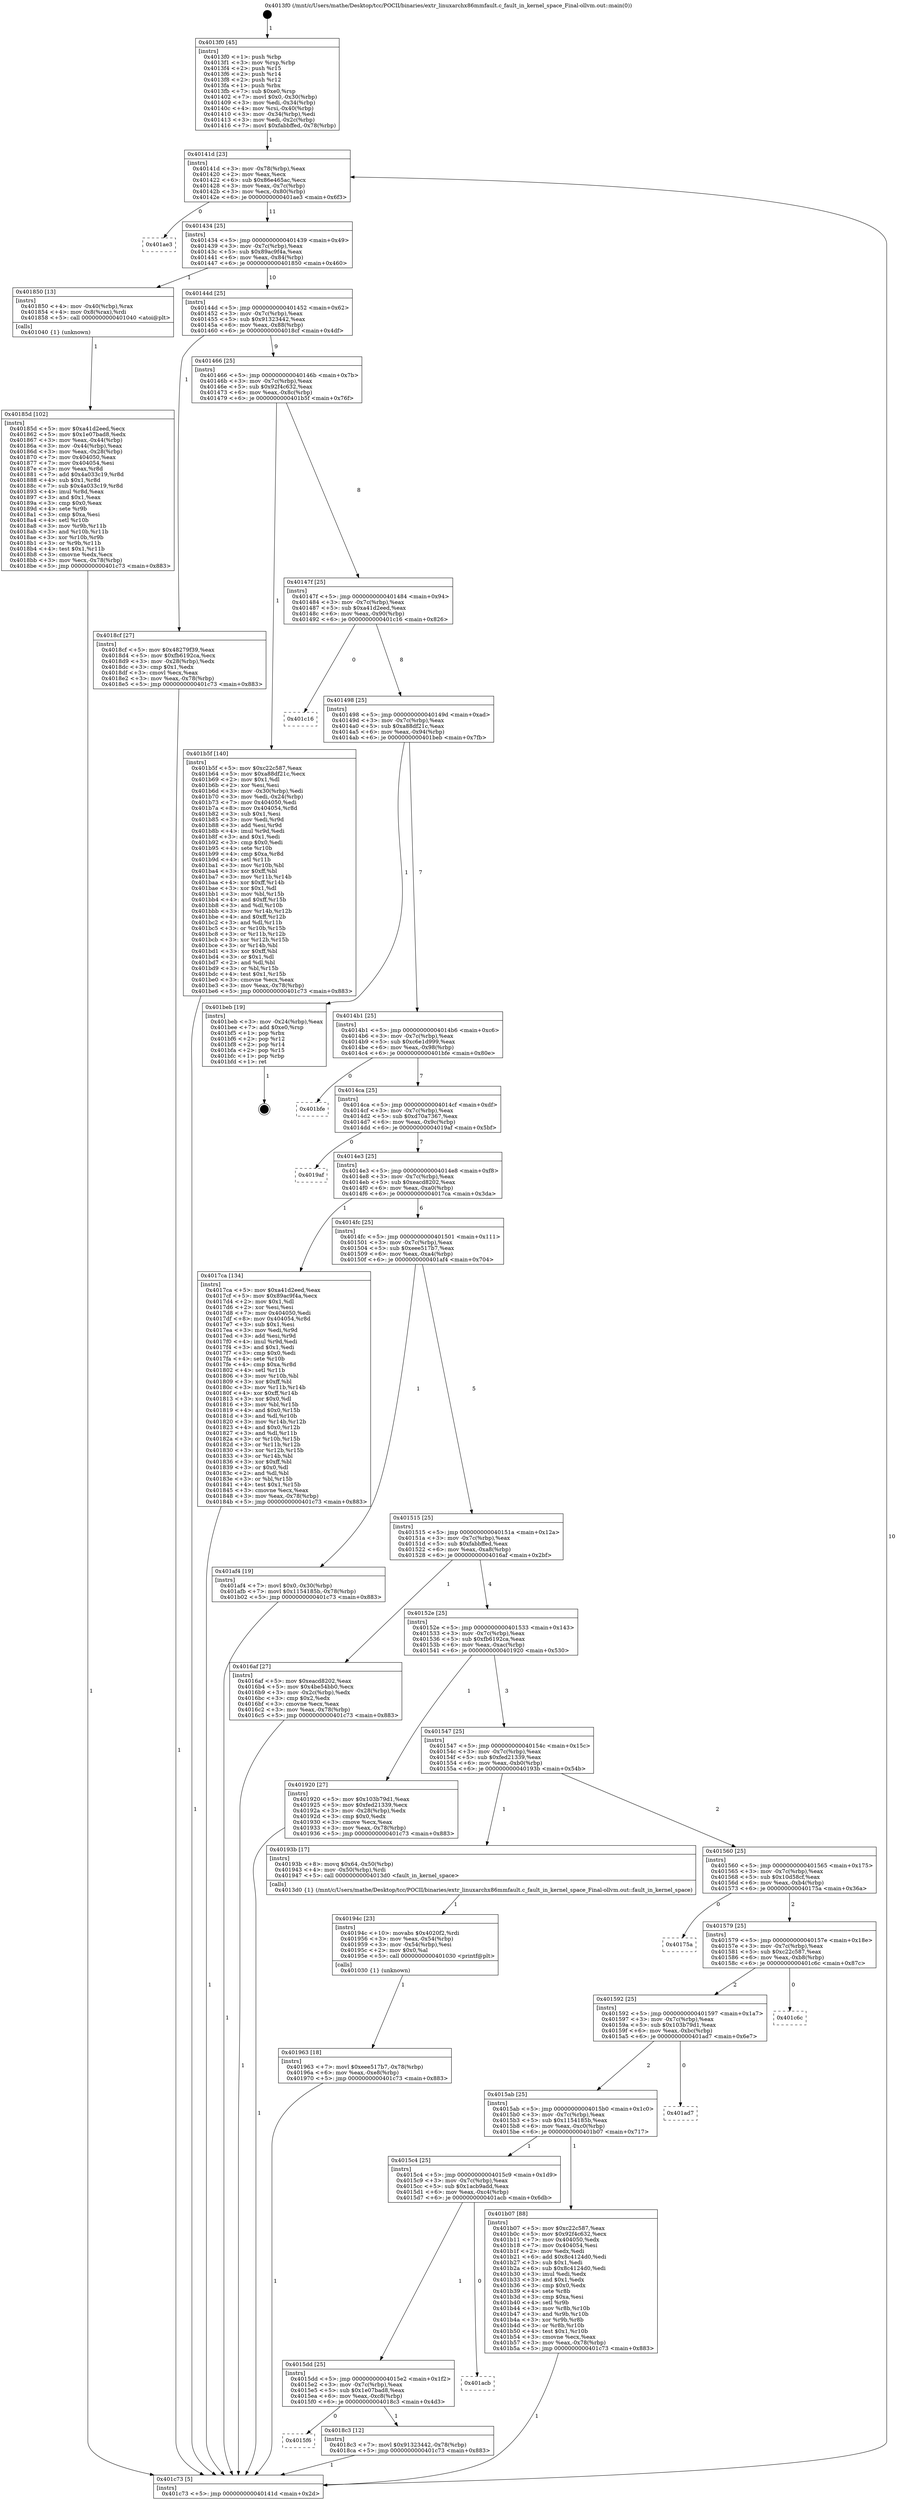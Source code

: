digraph "0x4013f0" {
  label = "0x4013f0 (/mnt/c/Users/mathe/Desktop/tcc/POCII/binaries/extr_linuxarchx86mmfault.c_fault_in_kernel_space_Final-ollvm.out::main(0))"
  labelloc = "t"
  node[shape=record]

  Entry [label="",width=0.3,height=0.3,shape=circle,fillcolor=black,style=filled]
  "0x40141d" [label="{
     0x40141d [23]\l
     | [instrs]\l
     &nbsp;&nbsp;0x40141d \<+3\>: mov -0x78(%rbp),%eax\l
     &nbsp;&nbsp;0x401420 \<+2\>: mov %eax,%ecx\l
     &nbsp;&nbsp;0x401422 \<+6\>: sub $0x86e465ac,%ecx\l
     &nbsp;&nbsp;0x401428 \<+3\>: mov %eax,-0x7c(%rbp)\l
     &nbsp;&nbsp;0x40142b \<+3\>: mov %ecx,-0x80(%rbp)\l
     &nbsp;&nbsp;0x40142e \<+6\>: je 0000000000401ae3 \<main+0x6f3\>\l
  }"]
  "0x401ae3" [label="{
     0x401ae3\l
  }", style=dashed]
  "0x401434" [label="{
     0x401434 [25]\l
     | [instrs]\l
     &nbsp;&nbsp;0x401434 \<+5\>: jmp 0000000000401439 \<main+0x49\>\l
     &nbsp;&nbsp;0x401439 \<+3\>: mov -0x7c(%rbp),%eax\l
     &nbsp;&nbsp;0x40143c \<+5\>: sub $0x89ac9f4a,%eax\l
     &nbsp;&nbsp;0x401441 \<+6\>: mov %eax,-0x84(%rbp)\l
     &nbsp;&nbsp;0x401447 \<+6\>: je 0000000000401850 \<main+0x460\>\l
  }"]
  Exit [label="",width=0.3,height=0.3,shape=circle,fillcolor=black,style=filled,peripheries=2]
  "0x401850" [label="{
     0x401850 [13]\l
     | [instrs]\l
     &nbsp;&nbsp;0x401850 \<+4\>: mov -0x40(%rbp),%rax\l
     &nbsp;&nbsp;0x401854 \<+4\>: mov 0x8(%rax),%rdi\l
     &nbsp;&nbsp;0x401858 \<+5\>: call 0000000000401040 \<atoi@plt\>\l
     | [calls]\l
     &nbsp;&nbsp;0x401040 \{1\} (unknown)\l
  }"]
  "0x40144d" [label="{
     0x40144d [25]\l
     | [instrs]\l
     &nbsp;&nbsp;0x40144d \<+5\>: jmp 0000000000401452 \<main+0x62\>\l
     &nbsp;&nbsp;0x401452 \<+3\>: mov -0x7c(%rbp),%eax\l
     &nbsp;&nbsp;0x401455 \<+5\>: sub $0x91323442,%eax\l
     &nbsp;&nbsp;0x40145a \<+6\>: mov %eax,-0x88(%rbp)\l
     &nbsp;&nbsp;0x401460 \<+6\>: je 00000000004018cf \<main+0x4df\>\l
  }"]
  "0x401963" [label="{
     0x401963 [18]\l
     | [instrs]\l
     &nbsp;&nbsp;0x401963 \<+7\>: movl $0xeee517b7,-0x78(%rbp)\l
     &nbsp;&nbsp;0x40196a \<+6\>: mov %eax,-0xe8(%rbp)\l
     &nbsp;&nbsp;0x401970 \<+5\>: jmp 0000000000401c73 \<main+0x883\>\l
  }"]
  "0x4018cf" [label="{
     0x4018cf [27]\l
     | [instrs]\l
     &nbsp;&nbsp;0x4018cf \<+5\>: mov $0x48279f39,%eax\l
     &nbsp;&nbsp;0x4018d4 \<+5\>: mov $0xfb6192ca,%ecx\l
     &nbsp;&nbsp;0x4018d9 \<+3\>: mov -0x28(%rbp),%edx\l
     &nbsp;&nbsp;0x4018dc \<+3\>: cmp $0x1,%edx\l
     &nbsp;&nbsp;0x4018df \<+3\>: cmovl %ecx,%eax\l
     &nbsp;&nbsp;0x4018e2 \<+3\>: mov %eax,-0x78(%rbp)\l
     &nbsp;&nbsp;0x4018e5 \<+5\>: jmp 0000000000401c73 \<main+0x883\>\l
  }"]
  "0x401466" [label="{
     0x401466 [25]\l
     | [instrs]\l
     &nbsp;&nbsp;0x401466 \<+5\>: jmp 000000000040146b \<main+0x7b\>\l
     &nbsp;&nbsp;0x40146b \<+3\>: mov -0x7c(%rbp),%eax\l
     &nbsp;&nbsp;0x40146e \<+5\>: sub $0x92f4c632,%eax\l
     &nbsp;&nbsp;0x401473 \<+6\>: mov %eax,-0x8c(%rbp)\l
     &nbsp;&nbsp;0x401479 \<+6\>: je 0000000000401b5f \<main+0x76f\>\l
  }"]
  "0x40194c" [label="{
     0x40194c [23]\l
     | [instrs]\l
     &nbsp;&nbsp;0x40194c \<+10\>: movabs $0x4020f2,%rdi\l
     &nbsp;&nbsp;0x401956 \<+3\>: mov %eax,-0x54(%rbp)\l
     &nbsp;&nbsp;0x401959 \<+3\>: mov -0x54(%rbp),%esi\l
     &nbsp;&nbsp;0x40195c \<+2\>: mov $0x0,%al\l
     &nbsp;&nbsp;0x40195e \<+5\>: call 0000000000401030 \<printf@plt\>\l
     | [calls]\l
     &nbsp;&nbsp;0x401030 \{1\} (unknown)\l
  }"]
  "0x401b5f" [label="{
     0x401b5f [140]\l
     | [instrs]\l
     &nbsp;&nbsp;0x401b5f \<+5\>: mov $0xc22c587,%eax\l
     &nbsp;&nbsp;0x401b64 \<+5\>: mov $0xa88df21c,%ecx\l
     &nbsp;&nbsp;0x401b69 \<+2\>: mov $0x1,%dl\l
     &nbsp;&nbsp;0x401b6b \<+2\>: xor %esi,%esi\l
     &nbsp;&nbsp;0x401b6d \<+3\>: mov -0x30(%rbp),%edi\l
     &nbsp;&nbsp;0x401b70 \<+3\>: mov %edi,-0x24(%rbp)\l
     &nbsp;&nbsp;0x401b73 \<+7\>: mov 0x404050,%edi\l
     &nbsp;&nbsp;0x401b7a \<+8\>: mov 0x404054,%r8d\l
     &nbsp;&nbsp;0x401b82 \<+3\>: sub $0x1,%esi\l
     &nbsp;&nbsp;0x401b85 \<+3\>: mov %edi,%r9d\l
     &nbsp;&nbsp;0x401b88 \<+3\>: add %esi,%r9d\l
     &nbsp;&nbsp;0x401b8b \<+4\>: imul %r9d,%edi\l
     &nbsp;&nbsp;0x401b8f \<+3\>: and $0x1,%edi\l
     &nbsp;&nbsp;0x401b92 \<+3\>: cmp $0x0,%edi\l
     &nbsp;&nbsp;0x401b95 \<+4\>: sete %r10b\l
     &nbsp;&nbsp;0x401b99 \<+4\>: cmp $0xa,%r8d\l
     &nbsp;&nbsp;0x401b9d \<+4\>: setl %r11b\l
     &nbsp;&nbsp;0x401ba1 \<+3\>: mov %r10b,%bl\l
     &nbsp;&nbsp;0x401ba4 \<+3\>: xor $0xff,%bl\l
     &nbsp;&nbsp;0x401ba7 \<+3\>: mov %r11b,%r14b\l
     &nbsp;&nbsp;0x401baa \<+4\>: xor $0xff,%r14b\l
     &nbsp;&nbsp;0x401bae \<+3\>: xor $0x1,%dl\l
     &nbsp;&nbsp;0x401bb1 \<+3\>: mov %bl,%r15b\l
     &nbsp;&nbsp;0x401bb4 \<+4\>: and $0xff,%r15b\l
     &nbsp;&nbsp;0x401bb8 \<+3\>: and %dl,%r10b\l
     &nbsp;&nbsp;0x401bbb \<+3\>: mov %r14b,%r12b\l
     &nbsp;&nbsp;0x401bbe \<+4\>: and $0xff,%r12b\l
     &nbsp;&nbsp;0x401bc2 \<+3\>: and %dl,%r11b\l
     &nbsp;&nbsp;0x401bc5 \<+3\>: or %r10b,%r15b\l
     &nbsp;&nbsp;0x401bc8 \<+3\>: or %r11b,%r12b\l
     &nbsp;&nbsp;0x401bcb \<+3\>: xor %r12b,%r15b\l
     &nbsp;&nbsp;0x401bce \<+3\>: or %r14b,%bl\l
     &nbsp;&nbsp;0x401bd1 \<+3\>: xor $0xff,%bl\l
     &nbsp;&nbsp;0x401bd4 \<+3\>: or $0x1,%dl\l
     &nbsp;&nbsp;0x401bd7 \<+2\>: and %dl,%bl\l
     &nbsp;&nbsp;0x401bd9 \<+3\>: or %bl,%r15b\l
     &nbsp;&nbsp;0x401bdc \<+4\>: test $0x1,%r15b\l
     &nbsp;&nbsp;0x401be0 \<+3\>: cmovne %ecx,%eax\l
     &nbsp;&nbsp;0x401be3 \<+3\>: mov %eax,-0x78(%rbp)\l
     &nbsp;&nbsp;0x401be6 \<+5\>: jmp 0000000000401c73 \<main+0x883\>\l
  }"]
  "0x40147f" [label="{
     0x40147f [25]\l
     | [instrs]\l
     &nbsp;&nbsp;0x40147f \<+5\>: jmp 0000000000401484 \<main+0x94\>\l
     &nbsp;&nbsp;0x401484 \<+3\>: mov -0x7c(%rbp),%eax\l
     &nbsp;&nbsp;0x401487 \<+5\>: sub $0xa41d2eed,%eax\l
     &nbsp;&nbsp;0x40148c \<+6\>: mov %eax,-0x90(%rbp)\l
     &nbsp;&nbsp;0x401492 \<+6\>: je 0000000000401c16 \<main+0x826\>\l
  }"]
  "0x4015f6" [label="{
     0x4015f6\l
  }", style=dashed]
  "0x401c16" [label="{
     0x401c16\l
  }", style=dashed]
  "0x401498" [label="{
     0x401498 [25]\l
     | [instrs]\l
     &nbsp;&nbsp;0x401498 \<+5\>: jmp 000000000040149d \<main+0xad\>\l
     &nbsp;&nbsp;0x40149d \<+3\>: mov -0x7c(%rbp),%eax\l
     &nbsp;&nbsp;0x4014a0 \<+5\>: sub $0xa88df21c,%eax\l
     &nbsp;&nbsp;0x4014a5 \<+6\>: mov %eax,-0x94(%rbp)\l
     &nbsp;&nbsp;0x4014ab \<+6\>: je 0000000000401beb \<main+0x7fb\>\l
  }"]
  "0x4018c3" [label="{
     0x4018c3 [12]\l
     | [instrs]\l
     &nbsp;&nbsp;0x4018c3 \<+7\>: movl $0x91323442,-0x78(%rbp)\l
     &nbsp;&nbsp;0x4018ca \<+5\>: jmp 0000000000401c73 \<main+0x883\>\l
  }"]
  "0x401beb" [label="{
     0x401beb [19]\l
     | [instrs]\l
     &nbsp;&nbsp;0x401beb \<+3\>: mov -0x24(%rbp),%eax\l
     &nbsp;&nbsp;0x401bee \<+7\>: add $0xe0,%rsp\l
     &nbsp;&nbsp;0x401bf5 \<+1\>: pop %rbx\l
     &nbsp;&nbsp;0x401bf6 \<+2\>: pop %r12\l
     &nbsp;&nbsp;0x401bf8 \<+2\>: pop %r14\l
     &nbsp;&nbsp;0x401bfa \<+2\>: pop %r15\l
     &nbsp;&nbsp;0x401bfc \<+1\>: pop %rbp\l
     &nbsp;&nbsp;0x401bfd \<+1\>: ret\l
  }"]
  "0x4014b1" [label="{
     0x4014b1 [25]\l
     | [instrs]\l
     &nbsp;&nbsp;0x4014b1 \<+5\>: jmp 00000000004014b6 \<main+0xc6\>\l
     &nbsp;&nbsp;0x4014b6 \<+3\>: mov -0x7c(%rbp),%eax\l
     &nbsp;&nbsp;0x4014b9 \<+5\>: sub $0xc6e1d999,%eax\l
     &nbsp;&nbsp;0x4014be \<+6\>: mov %eax,-0x98(%rbp)\l
     &nbsp;&nbsp;0x4014c4 \<+6\>: je 0000000000401bfe \<main+0x80e\>\l
  }"]
  "0x4015dd" [label="{
     0x4015dd [25]\l
     | [instrs]\l
     &nbsp;&nbsp;0x4015dd \<+5\>: jmp 00000000004015e2 \<main+0x1f2\>\l
     &nbsp;&nbsp;0x4015e2 \<+3\>: mov -0x7c(%rbp),%eax\l
     &nbsp;&nbsp;0x4015e5 \<+5\>: sub $0x1e07bad8,%eax\l
     &nbsp;&nbsp;0x4015ea \<+6\>: mov %eax,-0xc8(%rbp)\l
     &nbsp;&nbsp;0x4015f0 \<+6\>: je 00000000004018c3 \<main+0x4d3\>\l
  }"]
  "0x401bfe" [label="{
     0x401bfe\l
  }", style=dashed]
  "0x4014ca" [label="{
     0x4014ca [25]\l
     | [instrs]\l
     &nbsp;&nbsp;0x4014ca \<+5\>: jmp 00000000004014cf \<main+0xdf\>\l
     &nbsp;&nbsp;0x4014cf \<+3\>: mov -0x7c(%rbp),%eax\l
     &nbsp;&nbsp;0x4014d2 \<+5\>: sub $0xd70a7367,%eax\l
     &nbsp;&nbsp;0x4014d7 \<+6\>: mov %eax,-0x9c(%rbp)\l
     &nbsp;&nbsp;0x4014dd \<+6\>: je 00000000004019af \<main+0x5bf\>\l
  }"]
  "0x401acb" [label="{
     0x401acb\l
  }", style=dashed]
  "0x4019af" [label="{
     0x4019af\l
  }", style=dashed]
  "0x4014e3" [label="{
     0x4014e3 [25]\l
     | [instrs]\l
     &nbsp;&nbsp;0x4014e3 \<+5\>: jmp 00000000004014e8 \<main+0xf8\>\l
     &nbsp;&nbsp;0x4014e8 \<+3\>: mov -0x7c(%rbp),%eax\l
     &nbsp;&nbsp;0x4014eb \<+5\>: sub $0xeacd8202,%eax\l
     &nbsp;&nbsp;0x4014f0 \<+6\>: mov %eax,-0xa0(%rbp)\l
     &nbsp;&nbsp;0x4014f6 \<+6\>: je 00000000004017ca \<main+0x3da\>\l
  }"]
  "0x4015c4" [label="{
     0x4015c4 [25]\l
     | [instrs]\l
     &nbsp;&nbsp;0x4015c4 \<+5\>: jmp 00000000004015c9 \<main+0x1d9\>\l
     &nbsp;&nbsp;0x4015c9 \<+3\>: mov -0x7c(%rbp),%eax\l
     &nbsp;&nbsp;0x4015cc \<+5\>: sub $0x1acb9add,%eax\l
     &nbsp;&nbsp;0x4015d1 \<+6\>: mov %eax,-0xc4(%rbp)\l
     &nbsp;&nbsp;0x4015d7 \<+6\>: je 0000000000401acb \<main+0x6db\>\l
  }"]
  "0x4017ca" [label="{
     0x4017ca [134]\l
     | [instrs]\l
     &nbsp;&nbsp;0x4017ca \<+5\>: mov $0xa41d2eed,%eax\l
     &nbsp;&nbsp;0x4017cf \<+5\>: mov $0x89ac9f4a,%ecx\l
     &nbsp;&nbsp;0x4017d4 \<+2\>: mov $0x1,%dl\l
     &nbsp;&nbsp;0x4017d6 \<+2\>: xor %esi,%esi\l
     &nbsp;&nbsp;0x4017d8 \<+7\>: mov 0x404050,%edi\l
     &nbsp;&nbsp;0x4017df \<+8\>: mov 0x404054,%r8d\l
     &nbsp;&nbsp;0x4017e7 \<+3\>: sub $0x1,%esi\l
     &nbsp;&nbsp;0x4017ea \<+3\>: mov %edi,%r9d\l
     &nbsp;&nbsp;0x4017ed \<+3\>: add %esi,%r9d\l
     &nbsp;&nbsp;0x4017f0 \<+4\>: imul %r9d,%edi\l
     &nbsp;&nbsp;0x4017f4 \<+3\>: and $0x1,%edi\l
     &nbsp;&nbsp;0x4017f7 \<+3\>: cmp $0x0,%edi\l
     &nbsp;&nbsp;0x4017fa \<+4\>: sete %r10b\l
     &nbsp;&nbsp;0x4017fe \<+4\>: cmp $0xa,%r8d\l
     &nbsp;&nbsp;0x401802 \<+4\>: setl %r11b\l
     &nbsp;&nbsp;0x401806 \<+3\>: mov %r10b,%bl\l
     &nbsp;&nbsp;0x401809 \<+3\>: xor $0xff,%bl\l
     &nbsp;&nbsp;0x40180c \<+3\>: mov %r11b,%r14b\l
     &nbsp;&nbsp;0x40180f \<+4\>: xor $0xff,%r14b\l
     &nbsp;&nbsp;0x401813 \<+3\>: xor $0x0,%dl\l
     &nbsp;&nbsp;0x401816 \<+3\>: mov %bl,%r15b\l
     &nbsp;&nbsp;0x401819 \<+4\>: and $0x0,%r15b\l
     &nbsp;&nbsp;0x40181d \<+3\>: and %dl,%r10b\l
     &nbsp;&nbsp;0x401820 \<+3\>: mov %r14b,%r12b\l
     &nbsp;&nbsp;0x401823 \<+4\>: and $0x0,%r12b\l
     &nbsp;&nbsp;0x401827 \<+3\>: and %dl,%r11b\l
     &nbsp;&nbsp;0x40182a \<+3\>: or %r10b,%r15b\l
     &nbsp;&nbsp;0x40182d \<+3\>: or %r11b,%r12b\l
     &nbsp;&nbsp;0x401830 \<+3\>: xor %r12b,%r15b\l
     &nbsp;&nbsp;0x401833 \<+3\>: or %r14b,%bl\l
     &nbsp;&nbsp;0x401836 \<+3\>: xor $0xff,%bl\l
     &nbsp;&nbsp;0x401839 \<+3\>: or $0x0,%dl\l
     &nbsp;&nbsp;0x40183c \<+2\>: and %dl,%bl\l
     &nbsp;&nbsp;0x40183e \<+3\>: or %bl,%r15b\l
     &nbsp;&nbsp;0x401841 \<+4\>: test $0x1,%r15b\l
     &nbsp;&nbsp;0x401845 \<+3\>: cmovne %ecx,%eax\l
     &nbsp;&nbsp;0x401848 \<+3\>: mov %eax,-0x78(%rbp)\l
     &nbsp;&nbsp;0x40184b \<+5\>: jmp 0000000000401c73 \<main+0x883\>\l
  }"]
  "0x4014fc" [label="{
     0x4014fc [25]\l
     | [instrs]\l
     &nbsp;&nbsp;0x4014fc \<+5\>: jmp 0000000000401501 \<main+0x111\>\l
     &nbsp;&nbsp;0x401501 \<+3\>: mov -0x7c(%rbp),%eax\l
     &nbsp;&nbsp;0x401504 \<+5\>: sub $0xeee517b7,%eax\l
     &nbsp;&nbsp;0x401509 \<+6\>: mov %eax,-0xa4(%rbp)\l
     &nbsp;&nbsp;0x40150f \<+6\>: je 0000000000401af4 \<main+0x704\>\l
  }"]
  "0x401b07" [label="{
     0x401b07 [88]\l
     | [instrs]\l
     &nbsp;&nbsp;0x401b07 \<+5\>: mov $0xc22c587,%eax\l
     &nbsp;&nbsp;0x401b0c \<+5\>: mov $0x92f4c632,%ecx\l
     &nbsp;&nbsp;0x401b11 \<+7\>: mov 0x404050,%edx\l
     &nbsp;&nbsp;0x401b18 \<+7\>: mov 0x404054,%esi\l
     &nbsp;&nbsp;0x401b1f \<+2\>: mov %edx,%edi\l
     &nbsp;&nbsp;0x401b21 \<+6\>: add $0x8c4124d0,%edi\l
     &nbsp;&nbsp;0x401b27 \<+3\>: sub $0x1,%edi\l
     &nbsp;&nbsp;0x401b2a \<+6\>: sub $0x8c4124d0,%edi\l
     &nbsp;&nbsp;0x401b30 \<+3\>: imul %edi,%edx\l
     &nbsp;&nbsp;0x401b33 \<+3\>: and $0x1,%edx\l
     &nbsp;&nbsp;0x401b36 \<+3\>: cmp $0x0,%edx\l
     &nbsp;&nbsp;0x401b39 \<+4\>: sete %r8b\l
     &nbsp;&nbsp;0x401b3d \<+3\>: cmp $0xa,%esi\l
     &nbsp;&nbsp;0x401b40 \<+4\>: setl %r9b\l
     &nbsp;&nbsp;0x401b44 \<+3\>: mov %r8b,%r10b\l
     &nbsp;&nbsp;0x401b47 \<+3\>: and %r9b,%r10b\l
     &nbsp;&nbsp;0x401b4a \<+3\>: xor %r9b,%r8b\l
     &nbsp;&nbsp;0x401b4d \<+3\>: or %r8b,%r10b\l
     &nbsp;&nbsp;0x401b50 \<+4\>: test $0x1,%r10b\l
     &nbsp;&nbsp;0x401b54 \<+3\>: cmovne %ecx,%eax\l
     &nbsp;&nbsp;0x401b57 \<+3\>: mov %eax,-0x78(%rbp)\l
     &nbsp;&nbsp;0x401b5a \<+5\>: jmp 0000000000401c73 \<main+0x883\>\l
  }"]
  "0x401af4" [label="{
     0x401af4 [19]\l
     | [instrs]\l
     &nbsp;&nbsp;0x401af4 \<+7\>: movl $0x0,-0x30(%rbp)\l
     &nbsp;&nbsp;0x401afb \<+7\>: movl $0x1154185b,-0x78(%rbp)\l
     &nbsp;&nbsp;0x401b02 \<+5\>: jmp 0000000000401c73 \<main+0x883\>\l
  }"]
  "0x401515" [label="{
     0x401515 [25]\l
     | [instrs]\l
     &nbsp;&nbsp;0x401515 \<+5\>: jmp 000000000040151a \<main+0x12a\>\l
     &nbsp;&nbsp;0x40151a \<+3\>: mov -0x7c(%rbp),%eax\l
     &nbsp;&nbsp;0x40151d \<+5\>: sub $0xfabbffed,%eax\l
     &nbsp;&nbsp;0x401522 \<+6\>: mov %eax,-0xa8(%rbp)\l
     &nbsp;&nbsp;0x401528 \<+6\>: je 00000000004016af \<main+0x2bf\>\l
  }"]
  "0x4015ab" [label="{
     0x4015ab [25]\l
     | [instrs]\l
     &nbsp;&nbsp;0x4015ab \<+5\>: jmp 00000000004015b0 \<main+0x1c0\>\l
     &nbsp;&nbsp;0x4015b0 \<+3\>: mov -0x7c(%rbp),%eax\l
     &nbsp;&nbsp;0x4015b3 \<+5\>: sub $0x1154185b,%eax\l
     &nbsp;&nbsp;0x4015b8 \<+6\>: mov %eax,-0xc0(%rbp)\l
     &nbsp;&nbsp;0x4015be \<+6\>: je 0000000000401b07 \<main+0x717\>\l
  }"]
  "0x4016af" [label="{
     0x4016af [27]\l
     | [instrs]\l
     &nbsp;&nbsp;0x4016af \<+5\>: mov $0xeacd8202,%eax\l
     &nbsp;&nbsp;0x4016b4 \<+5\>: mov $0x4be54bb0,%ecx\l
     &nbsp;&nbsp;0x4016b9 \<+3\>: mov -0x2c(%rbp),%edx\l
     &nbsp;&nbsp;0x4016bc \<+3\>: cmp $0x2,%edx\l
     &nbsp;&nbsp;0x4016bf \<+3\>: cmovne %ecx,%eax\l
     &nbsp;&nbsp;0x4016c2 \<+3\>: mov %eax,-0x78(%rbp)\l
     &nbsp;&nbsp;0x4016c5 \<+5\>: jmp 0000000000401c73 \<main+0x883\>\l
  }"]
  "0x40152e" [label="{
     0x40152e [25]\l
     | [instrs]\l
     &nbsp;&nbsp;0x40152e \<+5\>: jmp 0000000000401533 \<main+0x143\>\l
     &nbsp;&nbsp;0x401533 \<+3\>: mov -0x7c(%rbp),%eax\l
     &nbsp;&nbsp;0x401536 \<+5\>: sub $0xfb6192ca,%eax\l
     &nbsp;&nbsp;0x40153b \<+6\>: mov %eax,-0xac(%rbp)\l
     &nbsp;&nbsp;0x401541 \<+6\>: je 0000000000401920 \<main+0x530\>\l
  }"]
  "0x401c73" [label="{
     0x401c73 [5]\l
     | [instrs]\l
     &nbsp;&nbsp;0x401c73 \<+5\>: jmp 000000000040141d \<main+0x2d\>\l
  }"]
  "0x4013f0" [label="{
     0x4013f0 [45]\l
     | [instrs]\l
     &nbsp;&nbsp;0x4013f0 \<+1\>: push %rbp\l
     &nbsp;&nbsp;0x4013f1 \<+3\>: mov %rsp,%rbp\l
     &nbsp;&nbsp;0x4013f4 \<+2\>: push %r15\l
     &nbsp;&nbsp;0x4013f6 \<+2\>: push %r14\l
     &nbsp;&nbsp;0x4013f8 \<+2\>: push %r12\l
     &nbsp;&nbsp;0x4013fa \<+1\>: push %rbx\l
     &nbsp;&nbsp;0x4013fb \<+7\>: sub $0xe0,%rsp\l
     &nbsp;&nbsp;0x401402 \<+7\>: movl $0x0,-0x30(%rbp)\l
     &nbsp;&nbsp;0x401409 \<+3\>: mov %edi,-0x34(%rbp)\l
     &nbsp;&nbsp;0x40140c \<+4\>: mov %rsi,-0x40(%rbp)\l
     &nbsp;&nbsp;0x401410 \<+3\>: mov -0x34(%rbp),%edi\l
     &nbsp;&nbsp;0x401413 \<+3\>: mov %edi,-0x2c(%rbp)\l
     &nbsp;&nbsp;0x401416 \<+7\>: movl $0xfabbffed,-0x78(%rbp)\l
  }"]
  "0x40185d" [label="{
     0x40185d [102]\l
     | [instrs]\l
     &nbsp;&nbsp;0x40185d \<+5\>: mov $0xa41d2eed,%ecx\l
     &nbsp;&nbsp;0x401862 \<+5\>: mov $0x1e07bad8,%edx\l
     &nbsp;&nbsp;0x401867 \<+3\>: mov %eax,-0x44(%rbp)\l
     &nbsp;&nbsp;0x40186a \<+3\>: mov -0x44(%rbp),%eax\l
     &nbsp;&nbsp;0x40186d \<+3\>: mov %eax,-0x28(%rbp)\l
     &nbsp;&nbsp;0x401870 \<+7\>: mov 0x404050,%eax\l
     &nbsp;&nbsp;0x401877 \<+7\>: mov 0x404054,%esi\l
     &nbsp;&nbsp;0x40187e \<+3\>: mov %eax,%r8d\l
     &nbsp;&nbsp;0x401881 \<+7\>: add $0x4a033c19,%r8d\l
     &nbsp;&nbsp;0x401888 \<+4\>: sub $0x1,%r8d\l
     &nbsp;&nbsp;0x40188c \<+7\>: sub $0x4a033c19,%r8d\l
     &nbsp;&nbsp;0x401893 \<+4\>: imul %r8d,%eax\l
     &nbsp;&nbsp;0x401897 \<+3\>: and $0x1,%eax\l
     &nbsp;&nbsp;0x40189a \<+3\>: cmp $0x0,%eax\l
     &nbsp;&nbsp;0x40189d \<+4\>: sete %r9b\l
     &nbsp;&nbsp;0x4018a1 \<+3\>: cmp $0xa,%esi\l
     &nbsp;&nbsp;0x4018a4 \<+4\>: setl %r10b\l
     &nbsp;&nbsp;0x4018a8 \<+3\>: mov %r9b,%r11b\l
     &nbsp;&nbsp;0x4018ab \<+3\>: and %r10b,%r11b\l
     &nbsp;&nbsp;0x4018ae \<+3\>: xor %r10b,%r9b\l
     &nbsp;&nbsp;0x4018b1 \<+3\>: or %r9b,%r11b\l
     &nbsp;&nbsp;0x4018b4 \<+4\>: test $0x1,%r11b\l
     &nbsp;&nbsp;0x4018b8 \<+3\>: cmovne %edx,%ecx\l
     &nbsp;&nbsp;0x4018bb \<+3\>: mov %ecx,-0x78(%rbp)\l
     &nbsp;&nbsp;0x4018be \<+5\>: jmp 0000000000401c73 \<main+0x883\>\l
  }"]
  "0x401ad7" [label="{
     0x401ad7\l
  }", style=dashed]
  "0x401920" [label="{
     0x401920 [27]\l
     | [instrs]\l
     &nbsp;&nbsp;0x401920 \<+5\>: mov $0x103b79d1,%eax\l
     &nbsp;&nbsp;0x401925 \<+5\>: mov $0xfed21339,%ecx\l
     &nbsp;&nbsp;0x40192a \<+3\>: mov -0x28(%rbp),%edx\l
     &nbsp;&nbsp;0x40192d \<+3\>: cmp $0x0,%edx\l
     &nbsp;&nbsp;0x401930 \<+3\>: cmove %ecx,%eax\l
     &nbsp;&nbsp;0x401933 \<+3\>: mov %eax,-0x78(%rbp)\l
     &nbsp;&nbsp;0x401936 \<+5\>: jmp 0000000000401c73 \<main+0x883\>\l
  }"]
  "0x401547" [label="{
     0x401547 [25]\l
     | [instrs]\l
     &nbsp;&nbsp;0x401547 \<+5\>: jmp 000000000040154c \<main+0x15c\>\l
     &nbsp;&nbsp;0x40154c \<+3\>: mov -0x7c(%rbp),%eax\l
     &nbsp;&nbsp;0x40154f \<+5\>: sub $0xfed21339,%eax\l
     &nbsp;&nbsp;0x401554 \<+6\>: mov %eax,-0xb0(%rbp)\l
     &nbsp;&nbsp;0x40155a \<+6\>: je 000000000040193b \<main+0x54b\>\l
  }"]
  "0x401592" [label="{
     0x401592 [25]\l
     | [instrs]\l
     &nbsp;&nbsp;0x401592 \<+5\>: jmp 0000000000401597 \<main+0x1a7\>\l
     &nbsp;&nbsp;0x401597 \<+3\>: mov -0x7c(%rbp),%eax\l
     &nbsp;&nbsp;0x40159a \<+5\>: sub $0x103b79d1,%eax\l
     &nbsp;&nbsp;0x40159f \<+6\>: mov %eax,-0xbc(%rbp)\l
     &nbsp;&nbsp;0x4015a5 \<+6\>: je 0000000000401ad7 \<main+0x6e7\>\l
  }"]
  "0x40193b" [label="{
     0x40193b [17]\l
     | [instrs]\l
     &nbsp;&nbsp;0x40193b \<+8\>: movq $0x64,-0x50(%rbp)\l
     &nbsp;&nbsp;0x401943 \<+4\>: mov -0x50(%rbp),%rdi\l
     &nbsp;&nbsp;0x401947 \<+5\>: call 00000000004013d0 \<fault_in_kernel_space\>\l
     | [calls]\l
     &nbsp;&nbsp;0x4013d0 \{1\} (/mnt/c/Users/mathe/Desktop/tcc/POCII/binaries/extr_linuxarchx86mmfault.c_fault_in_kernel_space_Final-ollvm.out::fault_in_kernel_space)\l
  }"]
  "0x401560" [label="{
     0x401560 [25]\l
     | [instrs]\l
     &nbsp;&nbsp;0x401560 \<+5\>: jmp 0000000000401565 \<main+0x175\>\l
     &nbsp;&nbsp;0x401565 \<+3\>: mov -0x7c(%rbp),%eax\l
     &nbsp;&nbsp;0x401568 \<+5\>: sub $0x10d58cf,%eax\l
     &nbsp;&nbsp;0x40156d \<+6\>: mov %eax,-0xb4(%rbp)\l
     &nbsp;&nbsp;0x401573 \<+6\>: je 000000000040175a \<main+0x36a\>\l
  }"]
  "0x401c6c" [label="{
     0x401c6c\l
  }", style=dashed]
  "0x40175a" [label="{
     0x40175a\l
  }", style=dashed]
  "0x401579" [label="{
     0x401579 [25]\l
     | [instrs]\l
     &nbsp;&nbsp;0x401579 \<+5\>: jmp 000000000040157e \<main+0x18e\>\l
     &nbsp;&nbsp;0x40157e \<+3\>: mov -0x7c(%rbp),%eax\l
     &nbsp;&nbsp;0x401581 \<+5\>: sub $0xc22c587,%eax\l
     &nbsp;&nbsp;0x401586 \<+6\>: mov %eax,-0xb8(%rbp)\l
     &nbsp;&nbsp;0x40158c \<+6\>: je 0000000000401c6c \<main+0x87c\>\l
  }"]
  Entry -> "0x4013f0" [label=" 1"]
  "0x40141d" -> "0x401ae3" [label=" 0"]
  "0x40141d" -> "0x401434" [label=" 11"]
  "0x401beb" -> Exit [label=" 1"]
  "0x401434" -> "0x401850" [label=" 1"]
  "0x401434" -> "0x40144d" [label=" 10"]
  "0x401b5f" -> "0x401c73" [label=" 1"]
  "0x40144d" -> "0x4018cf" [label=" 1"]
  "0x40144d" -> "0x401466" [label=" 9"]
  "0x401b07" -> "0x401c73" [label=" 1"]
  "0x401466" -> "0x401b5f" [label=" 1"]
  "0x401466" -> "0x40147f" [label=" 8"]
  "0x401af4" -> "0x401c73" [label=" 1"]
  "0x40147f" -> "0x401c16" [label=" 0"]
  "0x40147f" -> "0x401498" [label=" 8"]
  "0x401963" -> "0x401c73" [label=" 1"]
  "0x401498" -> "0x401beb" [label=" 1"]
  "0x401498" -> "0x4014b1" [label=" 7"]
  "0x40194c" -> "0x401963" [label=" 1"]
  "0x4014b1" -> "0x401bfe" [label=" 0"]
  "0x4014b1" -> "0x4014ca" [label=" 7"]
  "0x401920" -> "0x401c73" [label=" 1"]
  "0x4014ca" -> "0x4019af" [label=" 0"]
  "0x4014ca" -> "0x4014e3" [label=" 7"]
  "0x4018cf" -> "0x401c73" [label=" 1"]
  "0x4014e3" -> "0x4017ca" [label=" 1"]
  "0x4014e3" -> "0x4014fc" [label=" 6"]
  "0x4015dd" -> "0x4015f6" [label=" 0"]
  "0x4014fc" -> "0x401af4" [label=" 1"]
  "0x4014fc" -> "0x401515" [label=" 5"]
  "0x4015dd" -> "0x4018c3" [label=" 1"]
  "0x401515" -> "0x4016af" [label=" 1"]
  "0x401515" -> "0x40152e" [label=" 4"]
  "0x4016af" -> "0x401c73" [label=" 1"]
  "0x4013f0" -> "0x40141d" [label=" 1"]
  "0x401c73" -> "0x40141d" [label=" 10"]
  "0x4017ca" -> "0x401c73" [label=" 1"]
  "0x401850" -> "0x40185d" [label=" 1"]
  "0x40185d" -> "0x401c73" [label=" 1"]
  "0x4015c4" -> "0x4015dd" [label=" 1"]
  "0x40152e" -> "0x401920" [label=" 1"]
  "0x40152e" -> "0x401547" [label=" 3"]
  "0x4015c4" -> "0x401acb" [label=" 0"]
  "0x401547" -> "0x40193b" [label=" 1"]
  "0x401547" -> "0x401560" [label=" 2"]
  "0x4015ab" -> "0x4015c4" [label=" 1"]
  "0x401560" -> "0x40175a" [label=" 0"]
  "0x401560" -> "0x401579" [label=" 2"]
  "0x4015ab" -> "0x401b07" [label=" 1"]
  "0x401579" -> "0x401c6c" [label=" 0"]
  "0x401579" -> "0x401592" [label=" 2"]
  "0x4018c3" -> "0x401c73" [label=" 1"]
  "0x401592" -> "0x401ad7" [label=" 0"]
  "0x401592" -> "0x4015ab" [label=" 2"]
  "0x40193b" -> "0x40194c" [label=" 1"]
}
